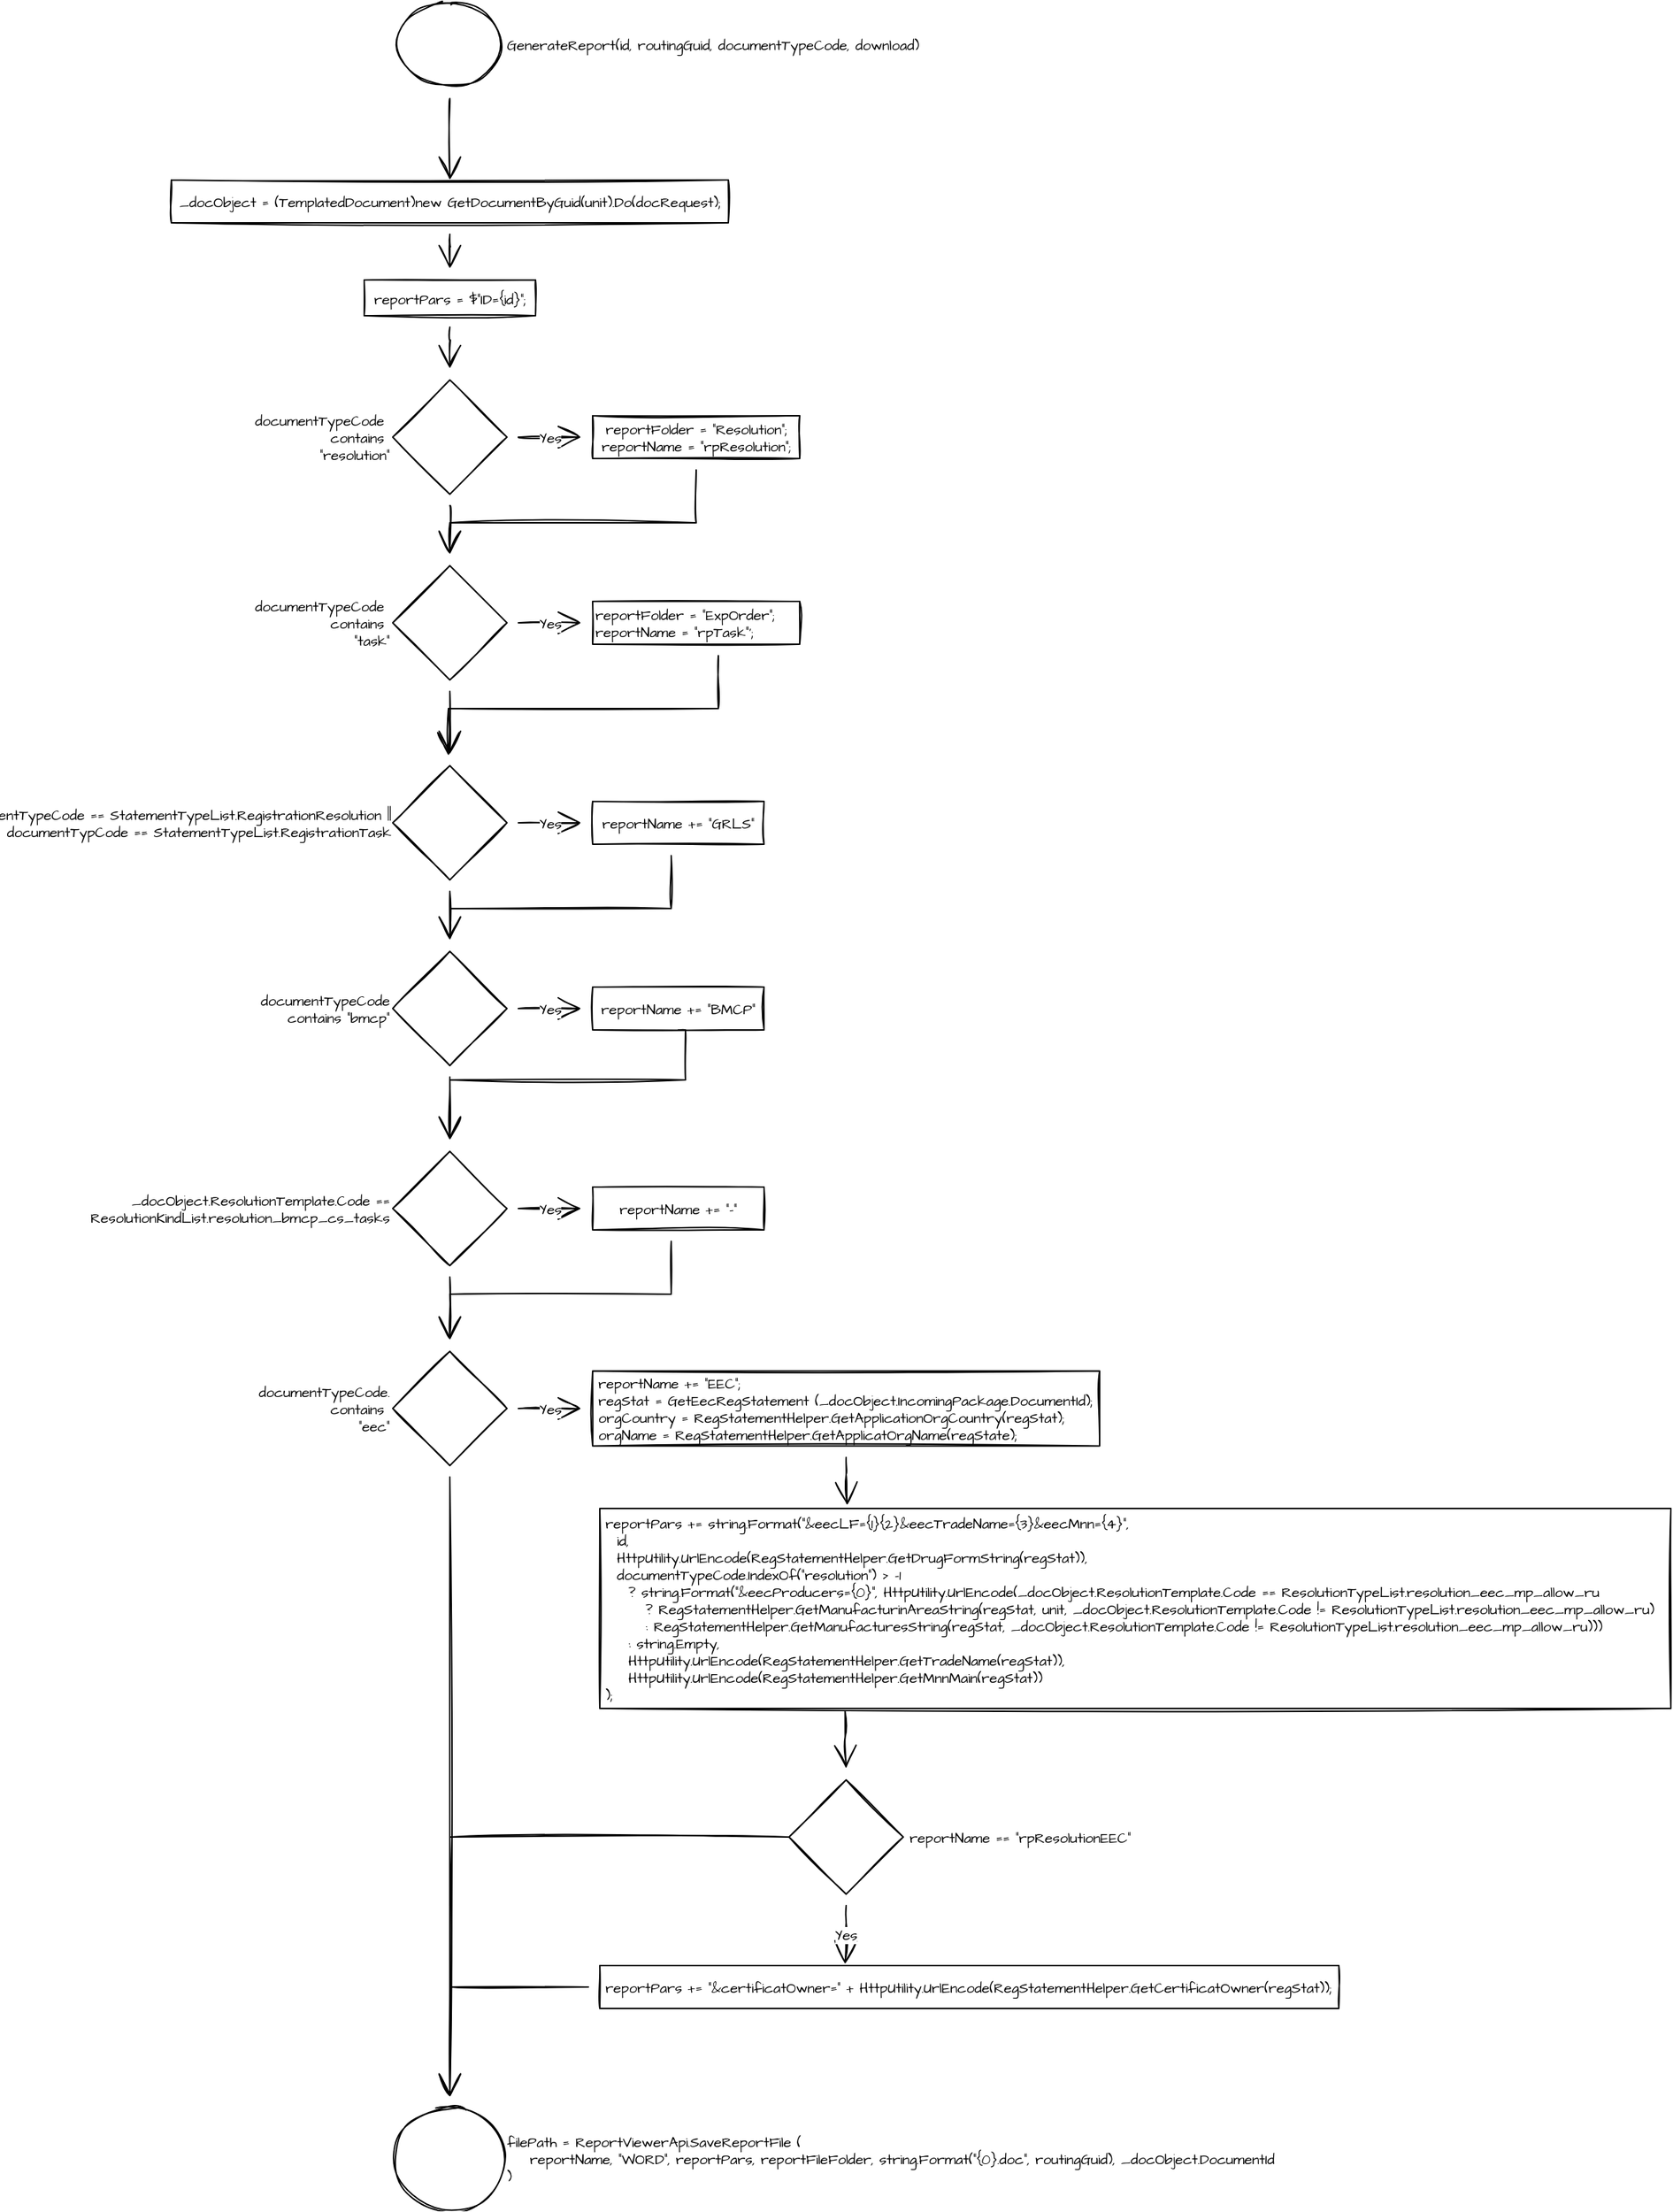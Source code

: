 <mxfile version="20.3.0" type="github">
  <diagram id="C5RBs43oDa-KdzZeNtuy" name="Page-1">
    <mxGraphModel dx="2188" dy="1975" grid="1" gridSize="10" guides="1" tooltips="1" connect="1" arrows="1" fold="1" page="1" pageScale="1" pageWidth="827" pageHeight="1169" math="0" shadow="0">
      <root>
        <mxCell id="WIyWlLk6GJQsqaUBKTNV-0" />
        <mxCell id="WIyWlLk6GJQsqaUBKTNV-1" parent="WIyWlLk6GJQsqaUBKTNV-0" />
        <mxCell id="85bUbTbqDZPOqHRigDFA-2" value="" style="edgeStyle=orthogonalEdgeStyle;curved=1;rounded=0;sketch=1;hachureGap=4;orthogonalLoop=1;jettySize=auto;html=1;fontFamily=Architects Daughter;fontSource=https%3A%2F%2Ffonts.googleapis.com%2Fcss%3Ffamily%3DArchitects%2BDaughter;fontSize=10;endArrow=open;startSize=14;endSize=14;sourcePerimeterSpacing=8;targetPerimeterSpacing=8;" edge="1" parent="WIyWlLk6GJQsqaUBKTNV-1" source="85bUbTbqDZPOqHRigDFA-0" target="85bUbTbqDZPOqHRigDFA-1">
          <mxGeometry relative="1" as="geometry" />
        </mxCell>
        <mxCell id="85bUbTbqDZPOqHRigDFA-0" value="_docObject = (TemplatedDocument)new GetDocumentByGuid(unit).Do(docRequest);" style="rounded=0;whiteSpace=wrap;html=1;sketch=1;hachureGap=4;fontFamily=Architects Daughter;fontSource=https%3A%2F%2Ffonts.googleapis.com%2Fcss%3Ffamily%3DArchitects%2BDaughter;fontSize=10;" vertex="1" parent="WIyWlLk6GJQsqaUBKTNV-1">
          <mxGeometry x="20" y="10" width="390" height="30" as="geometry" />
        </mxCell>
        <mxCell id="85bUbTbqDZPOqHRigDFA-7" value="" style="edgeStyle=orthogonalEdgeStyle;curved=1;rounded=0;sketch=1;hachureGap=4;orthogonalLoop=1;jettySize=auto;html=1;fontFamily=Architects Daughter;fontSource=https%3A%2F%2Ffonts.googleapis.com%2Fcss%3Ffamily%3DArchitects%2BDaughter;fontSize=10;endArrow=open;startSize=14;endSize=14;sourcePerimeterSpacing=8;targetPerimeterSpacing=8;" edge="1" parent="WIyWlLk6GJQsqaUBKTNV-1" source="85bUbTbqDZPOqHRigDFA-1" target="85bUbTbqDZPOqHRigDFA-6">
          <mxGeometry relative="1" as="geometry" />
        </mxCell>
        <mxCell id="85bUbTbqDZPOqHRigDFA-1" value="reportPars = $&quot;ID={id}&quot;;" style="whiteSpace=wrap;html=1;fontSize=10;fontFamily=Architects Daughter;rounded=0;sketch=1;hachureGap=4;fontSource=https%3A%2F%2Ffonts.googleapis.com%2Fcss%3Ffamily%3DArchitects%2BDaughter;" vertex="1" parent="WIyWlLk6GJQsqaUBKTNV-1">
          <mxGeometry x="155" y="80" width="120" height="25" as="geometry" />
        </mxCell>
        <mxCell id="85bUbTbqDZPOqHRigDFA-5" style="edgeStyle=orthogonalEdgeStyle;curved=1;rounded=0;sketch=1;hachureGap=4;orthogonalLoop=1;jettySize=auto;html=1;entryX=0.5;entryY=0;entryDx=0;entryDy=0;fontFamily=Architects Daughter;fontSource=https%3A%2F%2Ffonts.googleapis.com%2Fcss%3Ffamily%3DArchitects%2BDaughter;fontSize=10;endArrow=open;startSize=14;endSize=14;sourcePerimeterSpacing=8;targetPerimeterSpacing=8;" edge="1" parent="WIyWlLk6GJQsqaUBKTNV-1" source="85bUbTbqDZPOqHRigDFA-3" target="85bUbTbqDZPOqHRigDFA-0">
          <mxGeometry relative="1" as="geometry" />
        </mxCell>
        <mxCell id="85bUbTbqDZPOqHRigDFA-3" value="GenerateReport(id, routingGuid, documentTypeCode, download)" style="ellipse;fontSize=10;fontFamily=Architects Daughter;rounded=0;sketch=1;hachureGap=4;fontSource=https%3A%2F%2Ffonts.googleapis.com%2Fcss%3Ffamily%3DArchitects%2BDaughter;align=left;labelPosition=right;verticalLabelPosition=middle;verticalAlign=middle;html=1;" vertex="1" parent="WIyWlLk6GJQsqaUBKTNV-1">
          <mxGeometry x="177.5" y="-115" width="75" height="60" as="geometry" />
        </mxCell>
        <mxCell id="85bUbTbqDZPOqHRigDFA-9" value="Yes" style="edgeStyle=orthogonalEdgeStyle;curved=1;rounded=0;sketch=1;hachureGap=4;orthogonalLoop=1;jettySize=auto;html=1;fontFamily=Architects Daughter;fontSource=https%3A%2F%2Ffonts.googleapis.com%2Fcss%3Ffamily%3DArchitects%2BDaughter;fontSize=10;endArrow=open;startSize=14;endSize=14;sourcePerimeterSpacing=8;targetPerimeterSpacing=8;" edge="1" parent="WIyWlLk6GJQsqaUBKTNV-1" source="85bUbTbqDZPOqHRigDFA-6" target="85bUbTbqDZPOqHRigDFA-8">
          <mxGeometry relative="1" as="geometry" />
        </mxCell>
        <mxCell id="85bUbTbqDZPOqHRigDFA-11" value="" style="edgeStyle=orthogonalEdgeStyle;curved=1;rounded=0;sketch=1;hachureGap=4;orthogonalLoop=1;jettySize=auto;html=1;fontFamily=Architects Daughter;fontSource=https%3A%2F%2Ffonts.googleapis.com%2Fcss%3Ffamily%3DArchitects%2BDaughter;fontSize=10;endArrow=open;startSize=14;endSize=14;sourcePerimeterSpacing=8;targetPerimeterSpacing=8;" edge="1" parent="WIyWlLk6GJQsqaUBKTNV-1" source="85bUbTbqDZPOqHRigDFA-6" target="85bUbTbqDZPOqHRigDFA-13">
          <mxGeometry relative="1" as="geometry">
            <mxPoint x="215" y="282" as="targetPoint" />
          </mxGeometry>
        </mxCell>
        <mxCell id="85bUbTbqDZPOqHRigDFA-6" value="documentTypeCode&amp;nbsp;&lt;br&gt;contains&amp;nbsp;&lt;br&gt;&quot;resolution&quot;" style="rhombus;whiteSpace=wrap;html=1;fontSize=10;fontFamily=Architects Daughter;rounded=0;sketch=1;hachureGap=4;fontSource=https%3A%2F%2Ffonts.googleapis.com%2Fcss%3Ffamily%3DArchitects%2BDaughter;labelPosition=left;verticalLabelPosition=middle;align=right;verticalAlign=middle;" vertex="1" parent="WIyWlLk6GJQsqaUBKTNV-1">
          <mxGeometry x="175" y="150" width="80" height="80" as="geometry" />
        </mxCell>
        <mxCell id="85bUbTbqDZPOqHRigDFA-15" style="edgeStyle=orthogonalEdgeStyle;rounded=0;sketch=1;hachureGap=4;orthogonalLoop=1;jettySize=auto;html=1;fontFamily=Architects Daughter;fontSource=https%3A%2F%2Ffonts.googleapis.com%2Fcss%3Ffamily%3DArchitects%2BDaughter;fontSize=10;endArrow=open;startSize=14;endSize=14;sourcePerimeterSpacing=8;targetPerimeterSpacing=8;" edge="1" parent="WIyWlLk6GJQsqaUBKTNV-1" source="85bUbTbqDZPOqHRigDFA-8" target="85bUbTbqDZPOqHRigDFA-13">
          <mxGeometry relative="1" as="geometry">
            <Array as="points">
              <mxPoint x="388" y="250" />
              <mxPoint x="215" y="250" />
            </Array>
          </mxGeometry>
        </mxCell>
        <mxCell id="85bUbTbqDZPOqHRigDFA-8" value="reportFolder = &quot;Resolution&quot;;&lt;br&gt;reportName = &quot;rpResolution&quot;;" style="whiteSpace=wrap;html=1;fontSize=10;fontFamily=Architects Daughter;align=center;rounded=0;sketch=1;hachureGap=4;fontSource=https%3A%2F%2Ffonts.googleapis.com%2Fcss%3Ffamily%3DArchitects%2BDaughter;" vertex="1" parent="WIyWlLk6GJQsqaUBKTNV-1">
          <mxGeometry x="315" y="175" width="145" height="30" as="geometry" />
        </mxCell>
        <mxCell id="85bUbTbqDZPOqHRigDFA-17" value="Yes" style="edgeStyle=orthogonalEdgeStyle;rounded=0;sketch=1;hachureGap=4;orthogonalLoop=1;jettySize=auto;html=1;fontFamily=Architects Daughter;fontSource=https%3A%2F%2Ffonts.googleapis.com%2Fcss%3Ffamily%3DArchitects%2BDaughter;fontSize=10;endArrow=open;startSize=14;endSize=14;sourcePerimeterSpacing=8;targetPerimeterSpacing=8;" edge="1" parent="WIyWlLk6GJQsqaUBKTNV-1" source="85bUbTbqDZPOqHRigDFA-13" target="85bUbTbqDZPOqHRigDFA-16">
          <mxGeometry relative="1" as="geometry" />
        </mxCell>
        <mxCell id="85bUbTbqDZPOqHRigDFA-19" value="" style="edgeStyle=orthogonalEdgeStyle;rounded=0;sketch=1;hachureGap=4;orthogonalLoop=1;jettySize=auto;html=1;fontFamily=Architects Daughter;fontSource=https%3A%2F%2Ffonts.googleapis.com%2Fcss%3Ffamily%3DArchitects%2BDaughter;fontSize=10;endArrow=open;startSize=14;endSize=14;sourcePerimeterSpacing=8;targetPerimeterSpacing=8;" edge="1" parent="WIyWlLk6GJQsqaUBKTNV-1" source="85bUbTbqDZPOqHRigDFA-13" target="85bUbTbqDZPOqHRigDFA-18">
          <mxGeometry relative="1" as="geometry" />
        </mxCell>
        <mxCell id="85bUbTbqDZPOqHRigDFA-13" value="documentTypeCode&amp;nbsp;&lt;br&gt;contains&amp;nbsp;&lt;br&gt;&quot;task&quot;" style="rhombus;whiteSpace=wrap;html=1;fontSize=10;fontFamily=Architects Daughter;rounded=0;sketch=1;hachureGap=4;fontSource=https%3A%2F%2Ffonts.googleapis.com%2Fcss%3Ffamily%3DArchitects%2BDaughter;labelPosition=left;verticalLabelPosition=middle;align=right;verticalAlign=middle;" vertex="1" parent="WIyWlLk6GJQsqaUBKTNV-1">
          <mxGeometry x="175" y="280" width="80" height="80" as="geometry" />
        </mxCell>
        <mxCell id="85bUbTbqDZPOqHRigDFA-16" value="reportFolder = &quot;ExpOrder&quot;;&lt;br&gt;reportName = &quot;rpTask&quot;&#39;;" style="whiteSpace=wrap;html=1;fontSize=10;fontFamily=Architects Daughter;align=left;rounded=0;sketch=1;hachureGap=4;fontSource=https%3A%2F%2Ffonts.googleapis.com%2Fcss%3Ffamily%3DArchitects%2BDaughter;" vertex="1" parent="WIyWlLk6GJQsqaUBKTNV-1">
          <mxGeometry x="315" y="305" width="145" height="30" as="geometry" />
        </mxCell>
        <mxCell id="85bUbTbqDZPOqHRigDFA-22" value="Yes" style="edgeStyle=orthogonalEdgeStyle;rounded=0;sketch=1;hachureGap=4;orthogonalLoop=1;jettySize=auto;html=1;fontFamily=Architects Daughter;fontSource=https%3A%2F%2Ffonts.googleapis.com%2Fcss%3Ffamily%3DArchitects%2BDaughter;fontSize=10;endArrow=open;startSize=14;endSize=14;sourcePerimeterSpacing=8;targetPerimeterSpacing=8;" edge="1" parent="WIyWlLk6GJQsqaUBKTNV-1" source="85bUbTbqDZPOqHRigDFA-18" target="85bUbTbqDZPOqHRigDFA-21">
          <mxGeometry relative="1" as="geometry" />
        </mxCell>
        <mxCell id="85bUbTbqDZPOqHRigDFA-24" value="" style="edgeStyle=orthogonalEdgeStyle;rounded=0;sketch=1;hachureGap=4;orthogonalLoop=1;jettySize=auto;html=1;fontFamily=Architects Daughter;fontSource=https%3A%2F%2Ffonts.googleapis.com%2Fcss%3Ffamily%3DArchitects%2BDaughter;fontSize=10;endArrow=open;startSize=14;endSize=14;sourcePerimeterSpacing=8;targetPerimeterSpacing=8;" edge="1" parent="WIyWlLk6GJQsqaUBKTNV-1" source="85bUbTbqDZPOqHRigDFA-18" target="85bUbTbqDZPOqHRigDFA-23">
          <mxGeometry relative="1" as="geometry" />
        </mxCell>
        <mxCell id="85bUbTbqDZPOqHRigDFA-18" value="documentTypeCode == StatementTypeList.RegistrationResolution ||&lt;br&gt;documentTypCode == StatementTypeList.RegistrationTask" style="rhombus;html=1;fontSize=10;fontFamily=Architects Daughter;align=right;rounded=0;sketch=1;hachureGap=4;fontSource=https%3A%2F%2Ffonts.googleapis.com%2Fcss%3Ffamily%3DArchitects%2BDaughter;labelPosition=left;verticalLabelPosition=middle;verticalAlign=middle;" vertex="1" parent="WIyWlLk6GJQsqaUBKTNV-1">
          <mxGeometry x="175" y="420" width="80" height="80" as="geometry" />
        </mxCell>
        <mxCell id="85bUbTbqDZPOqHRigDFA-20" style="edgeStyle=orthogonalEdgeStyle;rounded=0;sketch=1;hachureGap=4;orthogonalLoop=1;jettySize=auto;html=1;fontFamily=Architects Daughter;fontSource=https%3A%2F%2Ffonts.googleapis.com%2Fcss%3Ffamily%3DArchitects%2BDaughter;fontSize=10;endArrow=open;startSize=14;endSize=14;sourcePerimeterSpacing=8;targetPerimeterSpacing=8;" edge="1" parent="WIyWlLk6GJQsqaUBKTNV-1" source="85bUbTbqDZPOqHRigDFA-16" target="85bUbTbqDZPOqHRigDFA-18">
          <mxGeometry relative="1" as="geometry">
            <mxPoint x="402.524" y="360" as="sourcePoint" />
            <mxPoint x="230" y="419" as="targetPoint" />
            <Array as="points">
              <mxPoint x="403" y="380" />
              <mxPoint x="214" y="380" />
            </Array>
          </mxGeometry>
        </mxCell>
        <mxCell id="85bUbTbqDZPOqHRigDFA-25" style="edgeStyle=orthogonalEdgeStyle;rounded=0;sketch=1;hachureGap=4;orthogonalLoop=1;jettySize=auto;html=1;fontFamily=Architects Daughter;fontSource=https%3A%2F%2Ffonts.googleapis.com%2Fcss%3Ffamily%3DArchitects%2BDaughter;fontSize=10;endArrow=open;startSize=14;endSize=14;sourcePerimeterSpacing=8;targetPerimeterSpacing=8;" edge="1" parent="WIyWlLk6GJQsqaUBKTNV-1" source="85bUbTbqDZPOqHRigDFA-21" target="85bUbTbqDZPOqHRigDFA-23">
          <mxGeometry relative="1" as="geometry">
            <Array as="points">
              <mxPoint x="370" y="520" />
              <mxPoint x="215" y="520" />
            </Array>
          </mxGeometry>
        </mxCell>
        <mxCell id="85bUbTbqDZPOqHRigDFA-21" value="reportName += &quot;GRLS&quot;" style="whiteSpace=wrap;html=1;fontSize=10;fontFamily=Architects Daughter;align=center;rounded=0;sketch=1;hachureGap=4;fontSource=https%3A%2F%2Ffonts.googleapis.com%2Fcss%3Ffamily%3DArchitects%2BDaughter;" vertex="1" parent="WIyWlLk6GJQsqaUBKTNV-1">
          <mxGeometry x="315" y="445" width="120" height="30" as="geometry" />
        </mxCell>
        <mxCell id="85bUbTbqDZPOqHRigDFA-27" value="Yes" style="edgeStyle=orthogonalEdgeStyle;rounded=0;sketch=1;hachureGap=4;orthogonalLoop=1;jettySize=auto;html=1;fontFamily=Architects Daughter;fontSource=https%3A%2F%2Ffonts.googleapis.com%2Fcss%3Ffamily%3DArchitects%2BDaughter;fontSize=10;endArrow=open;startSize=14;endSize=14;sourcePerimeterSpacing=8;targetPerimeterSpacing=8;" edge="1" parent="WIyWlLk6GJQsqaUBKTNV-1" source="85bUbTbqDZPOqHRigDFA-23" target="85bUbTbqDZPOqHRigDFA-26">
          <mxGeometry relative="1" as="geometry" />
        </mxCell>
        <mxCell id="85bUbTbqDZPOqHRigDFA-29" value="" style="edgeStyle=orthogonalEdgeStyle;rounded=0;sketch=1;hachureGap=4;orthogonalLoop=1;jettySize=auto;html=1;fontFamily=Architects Daughter;fontSource=https%3A%2F%2Ffonts.googleapis.com%2Fcss%3Ffamily%3DArchitects%2BDaughter;fontSize=10;endArrow=open;startSize=14;endSize=14;sourcePerimeterSpacing=8;targetPerimeterSpacing=8;" edge="1" parent="WIyWlLk6GJQsqaUBKTNV-1" source="85bUbTbqDZPOqHRigDFA-23" target="85bUbTbqDZPOqHRigDFA-28">
          <mxGeometry relative="1" as="geometry" />
        </mxCell>
        <mxCell id="85bUbTbqDZPOqHRigDFA-23" value="documentTypeCode contains &quot;bmcp&quot;" style="rhombus;whiteSpace=wrap;html=1;fontSize=10;fontFamily=Architects Daughter;align=right;rounded=0;sketch=1;hachureGap=4;fontSource=https%3A%2F%2Ffonts.googleapis.com%2Fcss%3Ffamily%3DArchitects%2BDaughter;labelPosition=left;verticalLabelPosition=middle;verticalAlign=middle;" vertex="1" parent="WIyWlLk6GJQsqaUBKTNV-1">
          <mxGeometry x="175" y="550" width="80" height="80" as="geometry" />
        </mxCell>
        <mxCell id="85bUbTbqDZPOqHRigDFA-26" value="reportName += &quot;BMCP&quot;" style="whiteSpace=wrap;html=1;fontSize=10;fontFamily=Architects Daughter;align=center;rounded=0;sketch=1;hachureGap=4;fontSource=https%3A%2F%2Ffonts.googleapis.com%2Fcss%3Ffamily%3DArchitects%2BDaughter;" vertex="1" parent="WIyWlLk6GJQsqaUBKTNV-1">
          <mxGeometry x="315" y="575" width="120" height="30" as="geometry" />
        </mxCell>
        <mxCell id="85bUbTbqDZPOqHRigDFA-33" value="Yes" style="edgeStyle=orthogonalEdgeStyle;rounded=0;sketch=1;hachureGap=4;orthogonalLoop=1;jettySize=auto;html=1;fontFamily=Architects Daughter;fontSource=https%3A%2F%2Ffonts.googleapis.com%2Fcss%3Ffamily%3DArchitects%2BDaughter;fontSize=10;endArrow=open;startSize=14;endSize=14;sourcePerimeterSpacing=8;targetPerimeterSpacing=8;" edge="1" parent="WIyWlLk6GJQsqaUBKTNV-1" source="85bUbTbqDZPOqHRigDFA-28" target="85bUbTbqDZPOqHRigDFA-32">
          <mxGeometry relative="1" as="geometry" />
        </mxCell>
        <mxCell id="85bUbTbqDZPOqHRigDFA-35" value="" style="edgeStyle=orthogonalEdgeStyle;rounded=0;sketch=1;hachureGap=4;orthogonalLoop=1;jettySize=auto;html=1;fontFamily=Architects Daughter;fontSource=https%3A%2F%2Ffonts.googleapis.com%2Fcss%3Ffamily%3DArchitects%2BDaughter;fontSize=10;endArrow=open;startSize=14;endSize=14;sourcePerimeterSpacing=8;targetPerimeterSpacing=8;" edge="1" parent="WIyWlLk6GJQsqaUBKTNV-1" source="85bUbTbqDZPOqHRigDFA-28" target="85bUbTbqDZPOqHRigDFA-34">
          <mxGeometry relative="1" as="geometry" />
        </mxCell>
        <mxCell id="85bUbTbqDZPOqHRigDFA-28" value="_docObject.ResolutionTemplate.Code == ResolutionKindList.resolution_bmcp_cs_tasks" style="rhombus;whiteSpace=wrap;html=1;fontSize=10;fontFamily=Architects Daughter;align=right;rounded=0;sketch=1;hachureGap=4;fontSource=https%3A%2F%2Ffonts.googleapis.com%2Fcss%3Ffamily%3DArchitects%2BDaughter;labelPosition=left;verticalLabelPosition=middle;verticalAlign=middle;" vertex="1" parent="WIyWlLk6GJQsqaUBKTNV-1">
          <mxGeometry x="175" y="690" width="80" height="80" as="geometry" />
        </mxCell>
        <mxCell id="85bUbTbqDZPOqHRigDFA-31" style="edgeStyle=orthogonalEdgeStyle;rounded=0;sketch=1;hachureGap=4;orthogonalLoop=1;jettySize=auto;html=1;fontFamily=Architects Daughter;fontSource=https%3A%2F%2Ffonts.googleapis.com%2Fcss%3Ffamily%3DArchitects%2BDaughter;fontSize=10;endArrow=open;startSize=14;endSize=14;sourcePerimeterSpacing=8;targetPerimeterSpacing=8;exitX=0.5;exitY=1;exitDx=0;exitDy=0;" edge="1" parent="WIyWlLk6GJQsqaUBKTNV-1" source="85bUbTbqDZPOqHRigDFA-26" target="85bUbTbqDZPOqHRigDFA-28">
          <mxGeometry relative="1" as="geometry">
            <mxPoint x="380" y="493" as="sourcePoint" />
            <mxPoint x="225" y="552.0" as="targetPoint" />
            <Array as="points">
              <mxPoint x="380" y="605" />
              <mxPoint x="380" y="640" />
              <mxPoint x="215" y="640" />
            </Array>
          </mxGeometry>
        </mxCell>
        <mxCell id="85bUbTbqDZPOqHRigDFA-36" style="edgeStyle=orthogonalEdgeStyle;rounded=0;sketch=1;hachureGap=4;orthogonalLoop=1;jettySize=auto;html=1;fontFamily=Architects Daughter;fontSource=https%3A%2F%2Ffonts.googleapis.com%2Fcss%3Ffamily%3DArchitects%2BDaughter;fontSize=10;endArrow=open;startSize=14;endSize=14;sourcePerimeterSpacing=8;targetPerimeterSpacing=8;" edge="1" parent="WIyWlLk6GJQsqaUBKTNV-1" source="85bUbTbqDZPOqHRigDFA-32" target="85bUbTbqDZPOqHRigDFA-34">
          <mxGeometry relative="1" as="geometry">
            <Array as="points">
              <mxPoint x="370" y="790" />
              <mxPoint x="215" y="790" />
            </Array>
          </mxGeometry>
        </mxCell>
        <mxCell id="85bUbTbqDZPOqHRigDFA-32" value="reportName += &quot;-&quot;" style="whiteSpace=wrap;html=1;fontSize=10;fontFamily=Architects Daughter;align=center;rounded=0;sketch=1;hachureGap=4;fontSource=https%3A%2F%2Ffonts.googleapis.com%2Fcss%3Ffamily%3DArchitects%2BDaughter;" vertex="1" parent="WIyWlLk6GJQsqaUBKTNV-1">
          <mxGeometry x="315" y="715" width="120" height="30" as="geometry" />
        </mxCell>
        <mxCell id="85bUbTbqDZPOqHRigDFA-39" value="Yes" style="edgeStyle=orthogonalEdgeStyle;rounded=0;sketch=1;hachureGap=4;orthogonalLoop=1;jettySize=auto;html=1;fontFamily=Architects Daughter;fontSource=https%3A%2F%2Ffonts.googleapis.com%2Fcss%3Ffamily%3DArchitects%2BDaughter;fontSize=10;endArrow=open;startSize=14;endSize=14;sourcePerimeterSpacing=8;targetPerimeterSpacing=8;" edge="1" parent="WIyWlLk6GJQsqaUBKTNV-1" source="85bUbTbqDZPOqHRigDFA-34" target="85bUbTbqDZPOqHRigDFA-38">
          <mxGeometry relative="1" as="geometry" />
        </mxCell>
        <mxCell id="85bUbTbqDZPOqHRigDFA-53" value="" style="edgeStyle=orthogonalEdgeStyle;rounded=0;sketch=1;hachureGap=4;orthogonalLoop=1;jettySize=auto;html=1;fontFamily=Architects Daughter;fontSource=https%3A%2F%2Ffonts.googleapis.com%2Fcss%3Ffamily%3DArchitects%2BDaughter;fontSize=10;endArrow=open;startSize=14;endSize=14;sourcePerimeterSpacing=8;targetPerimeterSpacing=8;" edge="1" parent="WIyWlLk6GJQsqaUBKTNV-1" source="85bUbTbqDZPOqHRigDFA-34" target="85bUbTbqDZPOqHRigDFA-52">
          <mxGeometry relative="1" as="geometry" />
        </mxCell>
        <mxCell id="85bUbTbqDZPOqHRigDFA-34" value="documentTypeCode.&lt;br&gt;contains&amp;nbsp;&lt;br&gt;&quot;eec&quot;" style="rhombus;whiteSpace=wrap;html=1;fontSize=10;fontFamily=Architects Daughter;align=right;rounded=0;sketch=1;hachureGap=4;fontSource=https%3A%2F%2Ffonts.googleapis.com%2Fcss%3Ffamily%3DArchitects%2BDaughter;labelPosition=left;verticalLabelPosition=middle;verticalAlign=middle;" vertex="1" parent="WIyWlLk6GJQsqaUBKTNV-1">
          <mxGeometry x="175" y="830" width="80" height="80" as="geometry" />
        </mxCell>
        <mxCell id="85bUbTbqDZPOqHRigDFA-47" value="" style="edgeStyle=orthogonalEdgeStyle;rounded=0;sketch=1;hachureGap=4;orthogonalLoop=1;jettySize=auto;html=1;fontFamily=Architects Daughter;fontSource=https%3A%2F%2Ffonts.googleapis.com%2Fcss%3Ffamily%3DArchitects%2BDaughter;fontSize=10;endArrow=open;startSize=14;endSize=14;sourcePerimeterSpacing=8;targetPerimeterSpacing=8;entryX=0.231;entryY=-0.016;entryDx=0;entryDy=0;entryPerimeter=0;" edge="1" parent="WIyWlLk6GJQsqaUBKTNV-1" source="85bUbTbqDZPOqHRigDFA-38" target="85bUbTbqDZPOqHRigDFA-46">
          <mxGeometry relative="1" as="geometry" />
        </mxCell>
        <mxCell id="85bUbTbqDZPOqHRigDFA-38" value="reportName += &quot;EEC&quot;;&lt;br&gt;&lt;span style=&quot;&quot;&gt;regStat = GetEecRegStatement (_docObject.IncomingPackage.DocumentId);&lt;br&gt;orgCountry = RegStatementHelper.GetApplicationOrgCountry(regStat);&lt;br&gt;orgName = RegStatementHelper.GetApplicatOrgName(regState);&lt;br&gt;&lt;/span&gt;" style="whiteSpace=wrap;html=1;fontSize=10;fontFamily=Architects Daughter;align=left;rounded=0;sketch=1;hachureGap=4;fontSource=https%3A%2F%2Ffonts.googleapis.com%2Fcss%3Ffamily%3DArchitects%2BDaughter;spacingLeft=2;" vertex="1" parent="WIyWlLk6GJQsqaUBKTNV-1">
          <mxGeometry x="315" y="843.75" width="355" height="52.5" as="geometry" />
        </mxCell>
        <mxCell id="85bUbTbqDZPOqHRigDFA-49" value="" style="edgeStyle=orthogonalEdgeStyle;rounded=0;sketch=1;hachureGap=4;orthogonalLoop=1;jettySize=auto;html=1;fontFamily=Architects Daughter;fontSource=https%3A%2F%2Ffonts.googleapis.com%2Fcss%3Ffamily%3DArchitects%2BDaughter;fontSize=10;endArrow=open;startSize=14;endSize=14;sourcePerimeterSpacing=8;targetPerimeterSpacing=8;exitX=0.229;exitY=1.015;exitDx=0;exitDy=0;exitPerimeter=0;" edge="1" parent="WIyWlLk6GJQsqaUBKTNV-1" source="85bUbTbqDZPOqHRigDFA-46" target="85bUbTbqDZPOqHRigDFA-48">
          <mxGeometry relative="1" as="geometry" />
        </mxCell>
        <mxCell id="85bUbTbqDZPOqHRigDFA-46" value="&lt;div&gt;reportPars +=&amp;nbsp;&lt;span style=&quot;background-color: initial;&quot;&gt;string.Format(&quot;&amp;amp;eecLF={1}{2}&amp;amp;eecTradeName={3}&amp;amp;eecMnn={4}&quot;,&lt;/span&gt;&lt;/div&gt;&lt;div&gt;&amp;nbsp; id,&lt;/div&gt;&lt;div&gt;&amp;nbsp; HttpUtility.UrlEncode(RegStatementHelper.GetDrugFormString(regStat)),&lt;/div&gt;&lt;div&gt;&amp;nbsp; documentTypeCode.IndexOf(&quot;resolution&quot;) &amp;gt; -1&amp;nbsp;&lt;/div&gt;&lt;div&gt;&amp;nbsp; &amp;nbsp; ? string.Format(&quot;&amp;amp;eecProducers={0}&quot;,&amp;nbsp;&lt;span style=&quot;background-color: initial;&quot;&gt;HttpUtility.UrlEncode(_docObject.ResolutionTemplate.Code == ResolutionTypeList.resolution_eec_mp_allow_ru&amp;nbsp;&lt;/span&gt;&lt;/div&gt;&lt;div&gt;&lt;span style=&quot;background-color: initial;&quot;&gt;&amp;nbsp; &amp;nbsp; &amp;nbsp; &amp;nbsp;?&amp;nbsp;&lt;/span&gt;&lt;span style=&quot;background-color: initial;&quot;&gt;RegStatementHelper.GetManufacturinAreaString(regStat, unit, _docObject.ResolutionTemplate.Code != ResolutionTypeList.resolution_eec_mp_allow_ru)&amp;nbsp;&lt;/span&gt;&lt;/div&gt;&lt;div&gt;&lt;span style=&quot;background-color: initial;&quot;&gt;&amp;nbsp; &amp;nbsp; &amp;nbsp; &amp;nbsp;:&amp;nbsp;&lt;/span&gt;&lt;span style=&quot;background-color: initial;&quot;&gt;RegStatementHelper.GetManufacturesString(regStat, _docObject.ResolutionTemplate.Code != ResolutionTypeList.resolution_eec_mp_allow_ru)))&amp;nbsp;&lt;/span&gt;&lt;/div&gt;&lt;div&gt;&lt;span style=&quot;background-color: initial;&quot;&gt;&amp;nbsp; &amp;nbsp; : string.Empty,&lt;/span&gt;&lt;/div&gt;&lt;div&gt;&amp;nbsp; &amp;nbsp; HttpUtility.UrlEncode(RegStatementHelper.GetTradeName(regStat)),&lt;/div&gt;&lt;div&gt;&amp;nbsp; &amp;nbsp; HttpUtility.UrlEncode(RegStatementHelper.GetMnnMain(regStat))&lt;/div&gt;&lt;div&gt;);&lt;/div&gt;" style="whiteSpace=wrap;html=1;fontSize=10;fontFamily=Architects Daughter;align=left;rounded=0;sketch=1;hachureGap=4;fontSource=https%3A%2F%2Ffonts.googleapis.com%2Fcss%3Ffamily%3DArchitects%2BDaughter;spacingLeft=2;" vertex="1" parent="WIyWlLk6GJQsqaUBKTNV-1">
          <mxGeometry x="320" y="940" width="750" height="140" as="geometry" />
        </mxCell>
        <mxCell id="85bUbTbqDZPOqHRigDFA-51" value="Yes" style="edgeStyle=orthogonalEdgeStyle;rounded=0;sketch=1;hachureGap=4;orthogonalLoop=1;jettySize=auto;html=1;fontFamily=Architects Daughter;fontSource=https%3A%2F%2Ffonts.googleapis.com%2Fcss%3Ffamily%3DArchitects%2BDaughter;fontSize=10;endArrow=open;startSize=14;endSize=14;sourcePerimeterSpacing=8;targetPerimeterSpacing=8;entryX=0.332;entryY=-0.036;entryDx=0;entryDy=0;entryPerimeter=0;" edge="1" parent="WIyWlLk6GJQsqaUBKTNV-1" source="85bUbTbqDZPOqHRigDFA-48" target="85bUbTbqDZPOqHRigDFA-50">
          <mxGeometry relative="1" as="geometry" />
        </mxCell>
        <mxCell id="85bUbTbqDZPOqHRigDFA-54" style="edgeStyle=orthogonalEdgeStyle;rounded=0;sketch=1;hachureGap=4;orthogonalLoop=1;jettySize=auto;html=1;exitX=0;exitY=0.5;exitDx=0;exitDy=0;fontFamily=Architects Daughter;fontSource=https%3A%2F%2Ffonts.googleapis.com%2Fcss%3Ffamily%3DArchitects%2BDaughter;fontSize=10;endArrow=open;startSize=14;endSize=14;sourcePerimeterSpacing=8;targetPerimeterSpacing=8;" edge="1" parent="WIyWlLk6GJQsqaUBKTNV-1" source="85bUbTbqDZPOqHRigDFA-48" target="85bUbTbqDZPOqHRigDFA-52">
          <mxGeometry relative="1" as="geometry" />
        </mxCell>
        <mxCell id="85bUbTbqDZPOqHRigDFA-48" value="reportName == &quot;rpResolutionEEC&quot;" style="rhombus;html=1;fontSize=10;fontFamily=Architects Daughter;align=left;rounded=0;sketch=1;hachureGap=4;fontSource=https%3A%2F%2Ffonts.googleapis.com%2Fcss%3Ffamily%3DArchitects%2BDaughter;spacingLeft=2;labelPosition=right;verticalLabelPosition=middle;verticalAlign=middle;" vertex="1" parent="WIyWlLk6GJQsqaUBKTNV-1">
          <mxGeometry x="452.5" y="1130" width="80" height="80" as="geometry" />
        </mxCell>
        <mxCell id="85bUbTbqDZPOqHRigDFA-55" style="edgeStyle=orthogonalEdgeStyle;rounded=0;sketch=1;hachureGap=4;orthogonalLoop=1;jettySize=auto;html=1;fontFamily=Architects Daughter;fontSource=https%3A%2F%2Ffonts.googleapis.com%2Fcss%3Ffamily%3DArchitects%2BDaughter;fontSize=10;endArrow=open;startSize=14;endSize=14;sourcePerimeterSpacing=8;targetPerimeterSpacing=8;" edge="1" parent="WIyWlLk6GJQsqaUBKTNV-1" source="85bUbTbqDZPOqHRigDFA-50" target="85bUbTbqDZPOqHRigDFA-52">
          <mxGeometry relative="1" as="geometry" />
        </mxCell>
        <mxCell id="85bUbTbqDZPOqHRigDFA-50" value="reportPars += &quot;&amp;amp;certificatOwner=&quot; + HttpUtility.UrlEncode(RegStatementHelper.GetCertificatOwner(regStat));" style="whiteSpace=wrap;html=1;fontSize=10;fontFamily=Architects Daughter;align=left;rounded=0;sketch=1;hachureGap=4;fontSource=https%3A%2F%2Ffonts.googleapis.com%2Fcss%3Ffamily%3DArchitects%2BDaughter;spacingLeft=2;" vertex="1" parent="WIyWlLk6GJQsqaUBKTNV-1">
          <mxGeometry x="320" y="1260" width="517.5" height="30" as="geometry" />
        </mxCell>
        <mxCell id="85bUbTbqDZPOqHRigDFA-52" value="&lt;div&gt;filePath = ReportViewerApi.SaveReportFile&amp;nbsp;&lt;span style=&quot;background-color: initial;&quot;&gt;(&lt;/span&gt;&lt;/div&gt;&lt;div&gt;&amp;nbsp; &amp;nbsp; reportName, &quot;WORD&quot;, reportPars, reportFileFolder, string.Format(&quot;{0}.doc&quot;, routingGuid), _docObject.DocumentId&lt;/div&gt;&lt;div&gt;)&lt;/div&gt;" style="ellipse;html=1;fontSize=10;fontFamily=Architects Daughter;align=left;rounded=0;sketch=1;hachureGap=4;fontSource=https%3A%2F%2Ffonts.googleapis.com%2Fcss%3Ffamily%3DArchitects%2BDaughter;labelPosition=right;verticalLabelPosition=middle;verticalAlign=middle;" vertex="1" parent="WIyWlLk6GJQsqaUBKTNV-1">
          <mxGeometry x="177.5" y="1360" width="75" height="70.91" as="geometry" />
        </mxCell>
      </root>
    </mxGraphModel>
  </diagram>
</mxfile>
